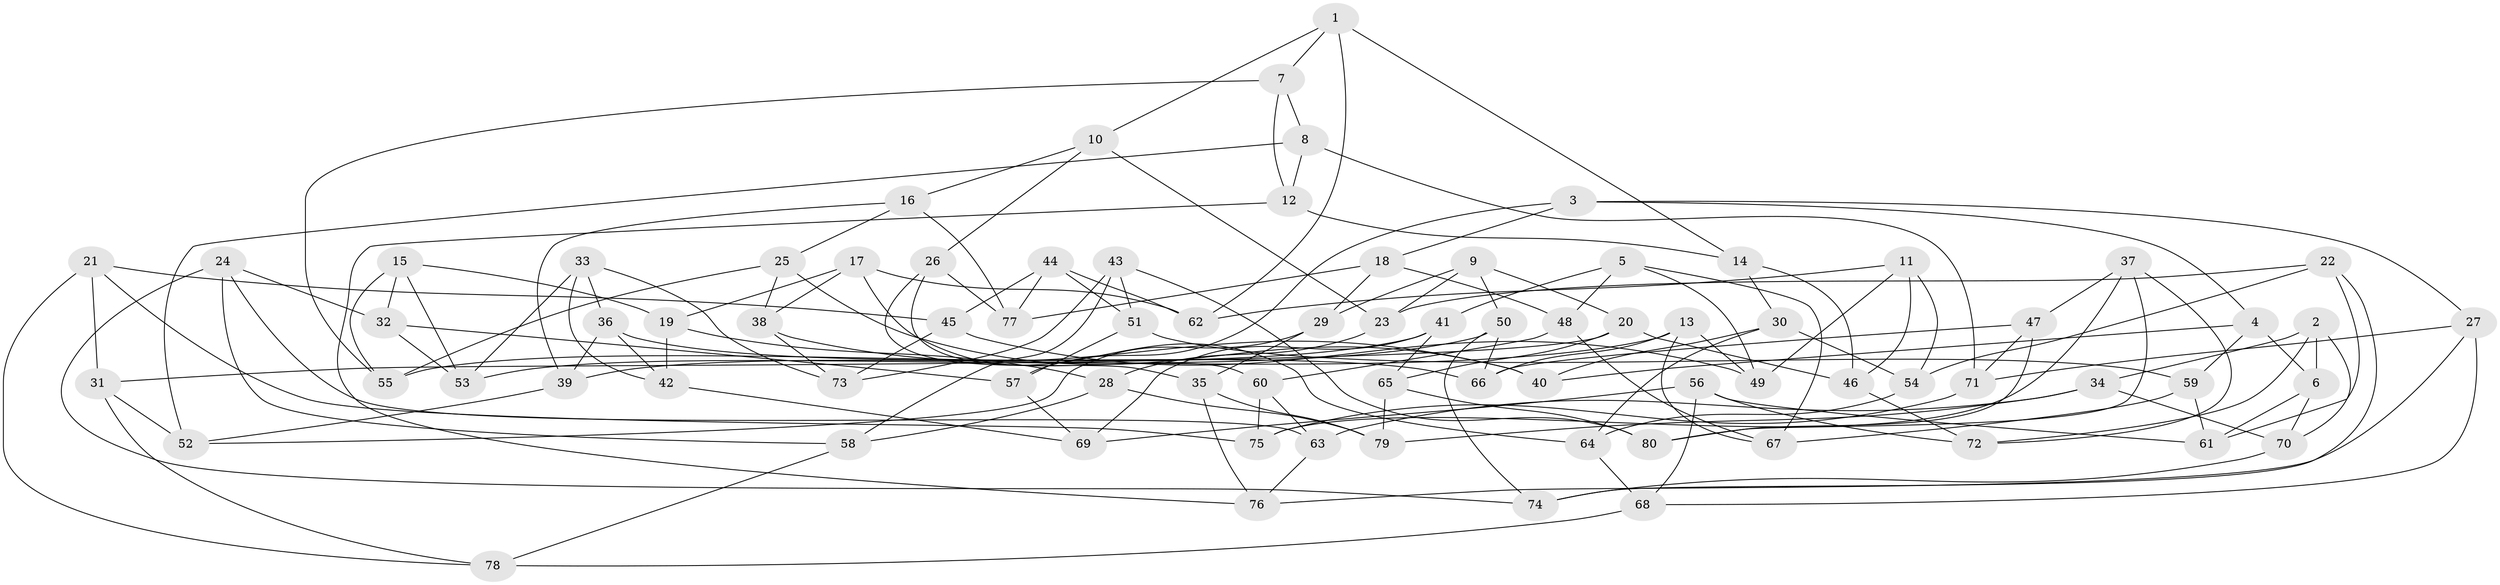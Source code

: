 // Generated by graph-tools (version 1.1) at 2025/16/03/09/25 04:16:35]
// undirected, 80 vertices, 160 edges
graph export_dot {
graph [start="1"]
  node [color=gray90,style=filled];
  1;
  2;
  3;
  4;
  5;
  6;
  7;
  8;
  9;
  10;
  11;
  12;
  13;
  14;
  15;
  16;
  17;
  18;
  19;
  20;
  21;
  22;
  23;
  24;
  25;
  26;
  27;
  28;
  29;
  30;
  31;
  32;
  33;
  34;
  35;
  36;
  37;
  38;
  39;
  40;
  41;
  42;
  43;
  44;
  45;
  46;
  47;
  48;
  49;
  50;
  51;
  52;
  53;
  54;
  55;
  56;
  57;
  58;
  59;
  60;
  61;
  62;
  63;
  64;
  65;
  66;
  67;
  68;
  69;
  70;
  71;
  72;
  73;
  74;
  75;
  76;
  77;
  78;
  79;
  80;
  1 -- 7;
  1 -- 14;
  1 -- 62;
  1 -- 10;
  2 -- 70;
  2 -- 72;
  2 -- 6;
  2 -- 34;
  3 -- 18;
  3 -- 27;
  3 -- 4;
  3 -- 57;
  4 -- 40;
  4 -- 59;
  4 -- 6;
  5 -- 48;
  5 -- 49;
  5 -- 41;
  5 -- 67;
  6 -- 61;
  6 -- 70;
  7 -- 55;
  7 -- 8;
  7 -- 12;
  8 -- 52;
  8 -- 12;
  8 -- 71;
  9 -- 29;
  9 -- 20;
  9 -- 50;
  9 -- 23;
  10 -- 26;
  10 -- 16;
  10 -- 23;
  11 -- 46;
  11 -- 54;
  11 -- 49;
  11 -- 62;
  12 -- 14;
  12 -- 76;
  13 -- 39;
  13 -- 49;
  13 -- 67;
  13 -- 66;
  14 -- 46;
  14 -- 30;
  15 -- 55;
  15 -- 32;
  15 -- 53;
  15 -- 19;
  16 -- 77;
  16 -- 25;
  16 -- 39;
  17 -- 38;
  17 -- 62;
  17 -- 64;
  17 -- 19;
  18 -- 48;
  18 -- 77;
  18 -- 29;
  19 -- 42;
  19 -- 28;
  20 -- 31;
  20 -- 65;
  20 -- 46;
  21 -- 75;
  21 -- 31;
  21 -- 45;
  21 -- 78;
  22 -- 23;
  22 -- 74;
  22 -- 61;
  22 -- 54;
  23 -- 28;
  24 -- 63;
  24 -- 58;
  24 -- 74;
  24 -- 32;
  25 -- 38;
  25 -- 40;
  25 -- 55;
  26 -- 60;
  26 -- 35;
  26 -- 77;
  27 -- 71;
  27 -- 68;
  27 -- 76;
  28 -- 58;
  28 -- 79;
  29 -- 35;
  29 -- 52;
  30 -- 40;
  30 -- 54;
  30 -- 64;
  31 -- 52;
  31 -- 78;
  32 -- 53;
  32 -- 57;
  33 -- 53;
  33 -- 42;
  33 -- 73;
  33 -- 36;
  34 -- 63;
  34 -- 79;
  34 -- 70;
  35 -- 79;
  35 -- 76;
  36 -- 39;
  36 -- 66;
  36 -- 42;
  37 -- 75;
  37 -- 72;
  37 -- 47;
  37 -- 80;
  38 -- 73;
  38 -- 40;
  39 -- 52;
  41 -- 65;
  41 -- 55;
  41 -- 69;
  42 -- 69;
  43 -- 80;
  43 -- 58;
  43 -- 51;
  43 -- 73;
  44 -- 62;
  44 -- 51;
  44 -- 45;
  44 -- 77;
  45 -- 73;
  45 -- 49;
  46 -- 72;
  47 -- 71;
  47 -- 66;
  47 -- 80;
  48 -- 60;
  48 -- 67;
  50 -- 53;
  50 -- 66;
  50 -- 74;
  51 -- 59;
  51 -- 57;
  54 -- 64;
  56 -- 72;
  56 -- 61;
  56 -- 68;
  56 -- 69;
  57 -- 69;
  58 -- 78;
  59 -- 61;
  59 -- 67;
  60 -- 63;
  60 -- 75;
  63 -- 76;
  64 -- 68;
  65 -- 79;
  65 -- 80;
  68 -- 78;
  70 -- 74;
  71 -- 75;
}
